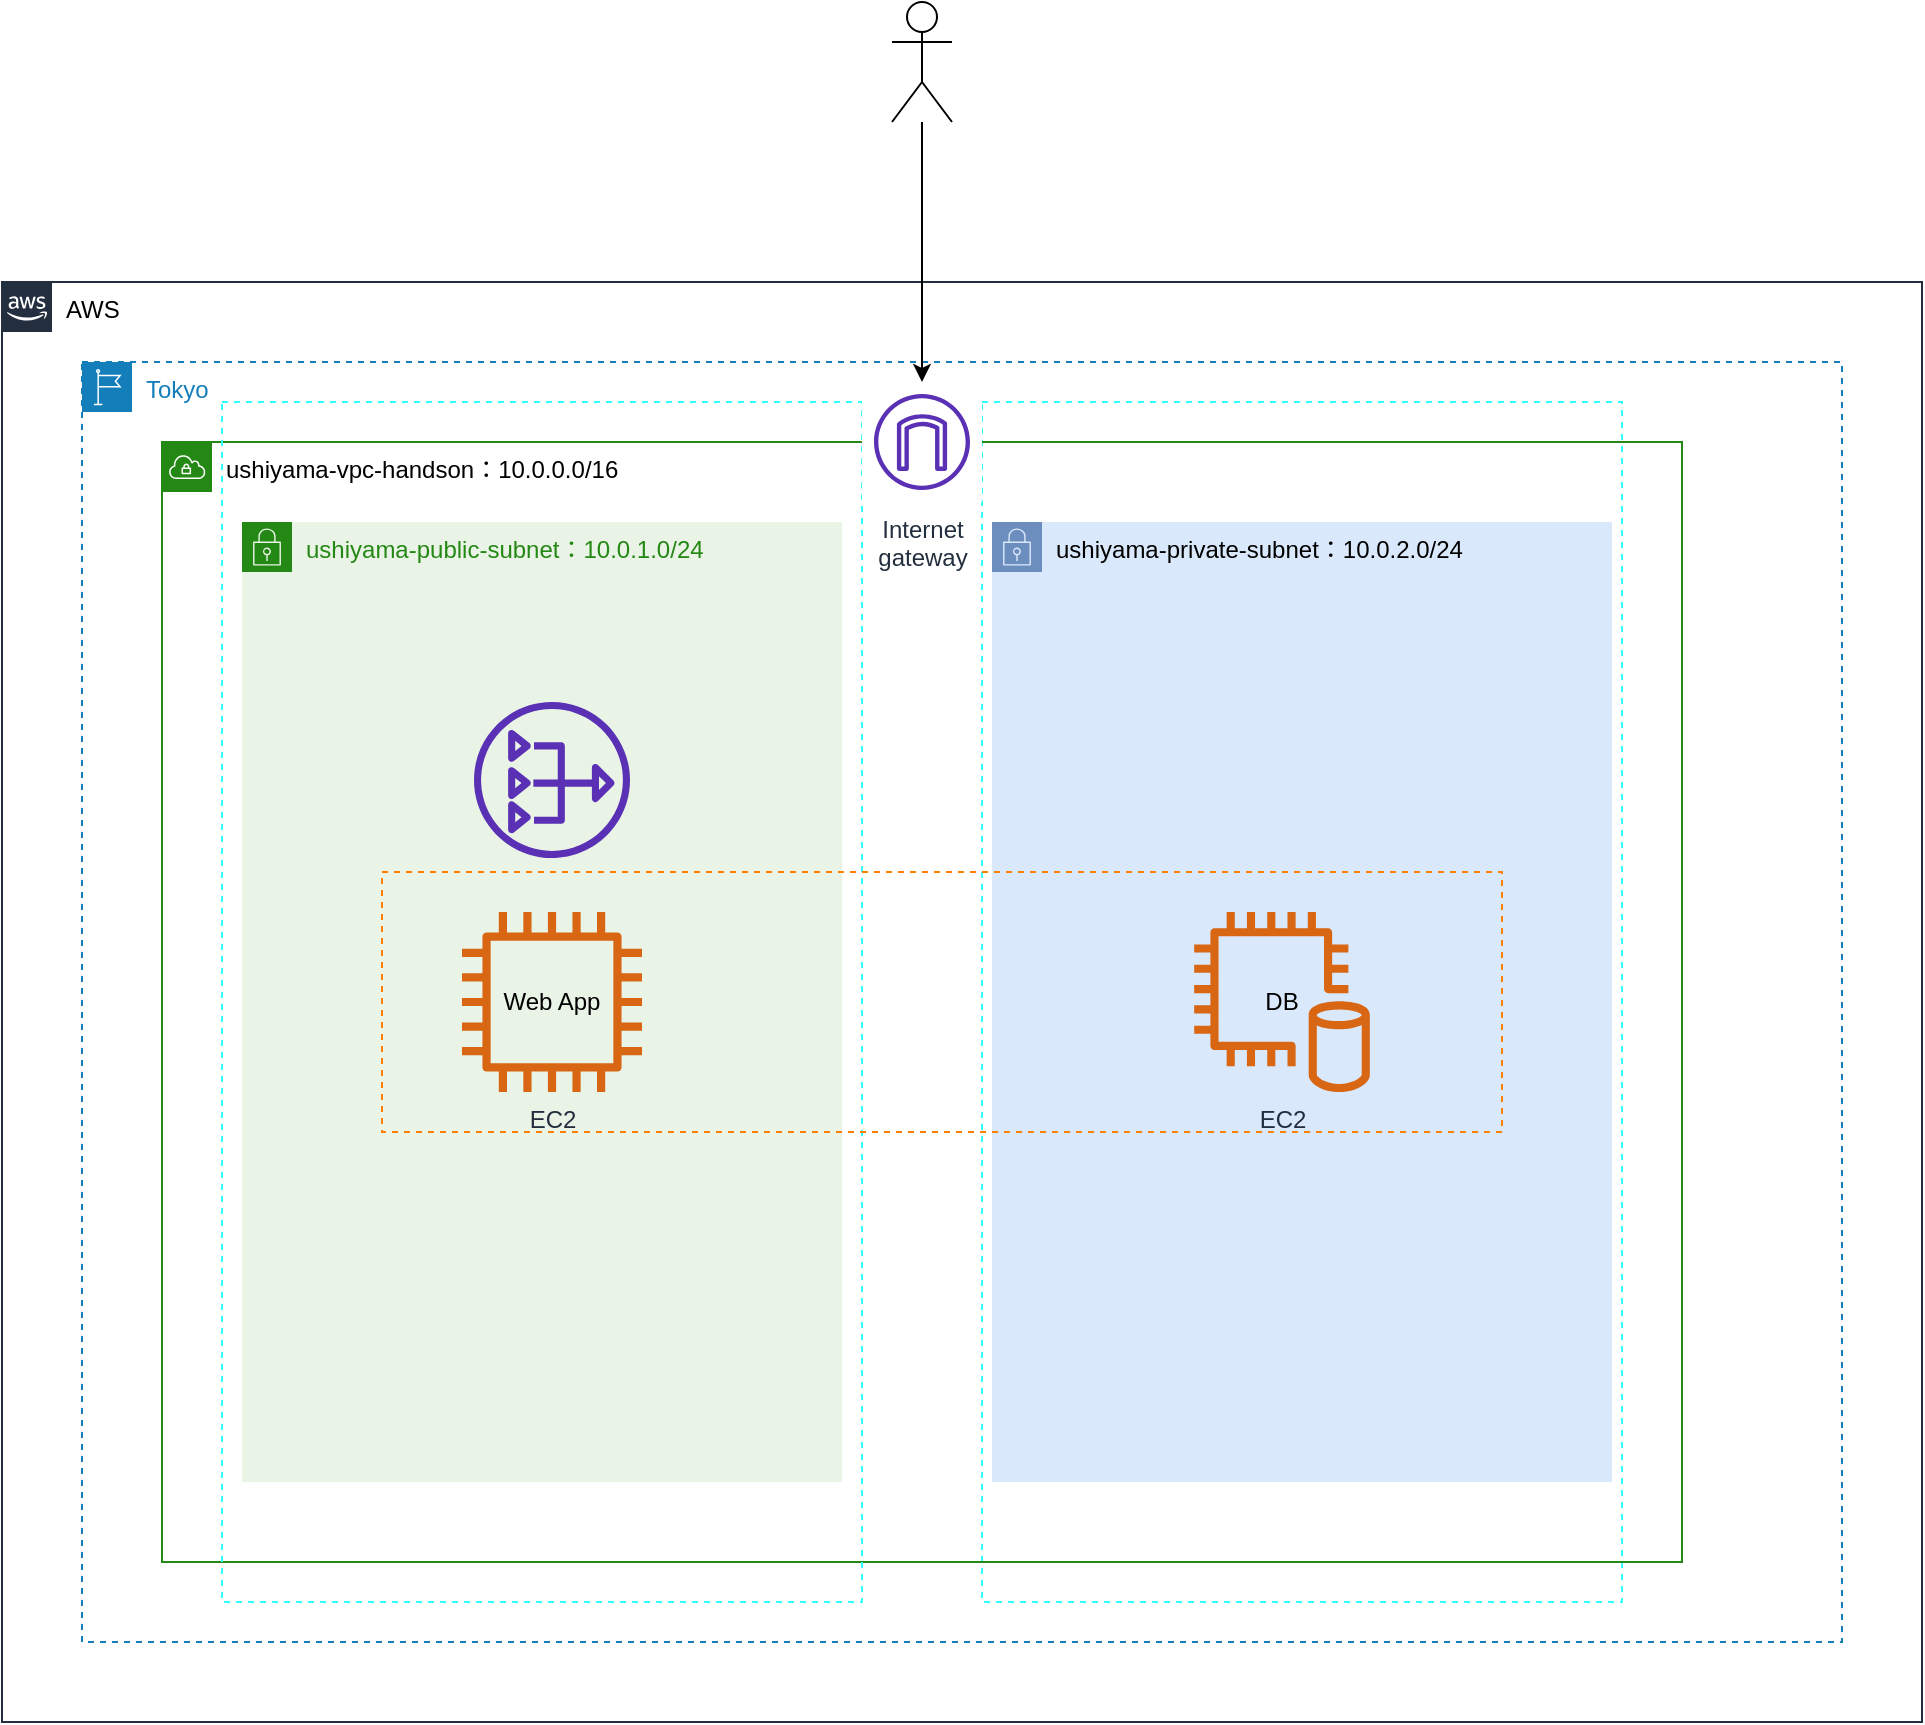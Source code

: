 <mxfile version="14.4.3" type="github"><diagram id="ge3Hdl6C4HLoaWSjNdBC" name="Page-1"><mxGraphModel dx="1422" dy="1931" grid="1" gridSize="10" guides="1" tooltips="1" connect="1" arrows="1" fold="1" page="1" pageScale="1" pageWidth="827" pageHeight="1169" math="0" shadow="0"><root><mxCell id="0"/><mxCell id="1" parent="0"/><mxCell id="DC0jdi7d8Usiqy354aEX-43" value="Tokyo" style="points=[[0,0],[0.25,0],[0.5,0],[0.75,0],[1,0],[1,0.25],[1,0.5],[1,0.75],[1,1],[0.75,1],[0.5,1],[0.25,1],[0,1],[0,0.75],[0,0.5],[0,0.25]];outlineConnect=0;gradientColor=none;html=1;whiteSpace=wrap;fontSize=12;fontStyle=0;shape=mxgraph.aws4.group;grIcon=mxgraph.aws4.group_region;strokeColor=#147EBA;fillColor=none;verticalAlign=top;align=left;spacingLeft=30;fontColor=#147EBA;dashed=1;" vertex="1" parent="1"><mxGeometry x="40" y="40" width="880" height="640" as="geometry"/></mxCell><mxCell id="DC0jdi7d8Usiqy354aEX-39" value="" style="fillColor=none;dashed=1;verticalAlign=top;fontStyle=0;fontColor=#5A6C86;strokeColor=#33FFFF;" vertex="1" parent="1"><mxGeometry x="490" y="60" width="320" height="600" as="geometry"/></mxCell><mxCell id="DC0jdi7d8Usiqy354aEX-9" value="&lt;font color=&quot;#000000&quot;&gt;AWS&lt;/font&gt;" style="points=[[0,0],[0.25,0],[0.5,0],[0.75,0],[1,0],[1,0.25],[1,0.5],[1,0.75],[1,1],[0.75,1],[0.5,1],[0.25,1],[0,1],[0,0.75],[0,0.5],[0,0.25]];outlineConnect=0;gradientColor=none;html=1;whiteSpace=wrap;fontSize=12;fontStyle=0;shape=mxgraph.aws4.group;grIcon=mxgraph.aws4.group_aws_cloud_alt;strokeColor=#232F3E;fillColor=none;verticalAlign=top;align=left;spacingLeft=30;fontColor=#232F3E;dashed=0;" vertex="1" parent="1"><mxGeometry width="960" height="720" as="geometry"/></mxCell><mxCell id="DC0jdi7d8Usiqy354aEX-10" value="&lt;font color=&quot;#000000&quot;&gt;ushiyama-vpc-handson：10.0.0.0/16&lt;/font&gt;" style="points=[[0,0],[0.25,0],[0.5,0],[0.75,0],[1,0],[1,0.25],[1,0.5],[1,0.75],[1,1],[0.75,1],[0.5,1],[0.25,1],[0,1],[0,0.75],[0,0.5],[0,0.25]];outlineConnect=0;gradientColor=none;html=1;whiteSpace=wrap;fontSize=12;fontStyle=0;shape=mxgraph.aws4.group;grIcon=mxgraph.aws4.group_vpc;strokeColor=#248814;fillColor=none;verticalAlign=top;align=left;spacingLeft=30;fontColor=#AAB7B8;dashed=0;" vertex="1" parent="1"><mxGeometry x="80" y="80" width="760" height="560" as="geometry"/></mxCell><mxCell id="DC0jdi7d8Usiqy354aEX-13" value="" style="fillColor=none;dashed=1;verticalAlign=top;fontStyle=0;fontColor=#5A6C86;strokeColor=#33FFFF;" vertex="1" parent="1"><mxGeometry x="110" y="60" width="320" height="600" as="geometry"/></mxCell><mxCell id="DC0jdi7d8Usiqy354aEX-11" value="ushiyama-public-subnet：10.0.1.0/24" style="points=[[0,0],[0.25,0],[0.5,0],[0.75,0],[1,0],[1,0.25],[1,0.5],[1,0.75],[1,1],[0.75,1],[0.5,1],[0.25,1],[0,1],[0,0.75],[0,0.5],[0,0.25]];outlineConnect=0;gradientColor=none;html=1;whiteSpace=wrap;fontSize=12;fontStyle=0;shape=mxgraph.aws4.group;grIcon=mxgraph.aws4.group_security_group;grStroke=0;strokeColor=#248814;fillColor=#E9F3E6;verticalAlign=top;align=left;spacingLeft=30;fontColor=#248814;dashed=0;" vertex="1" parent="1"><mxGeometry x="120" y="120" width="300" height="480" as="geometry"/></mxCell><mxCell id="DC0jdi7d8Usiqy354aEX-12" value="ushiyama-private-subnet：10.0.2.0/24" style="points=[[0,0],[0.25,0],[0.5,0],[0.75,0],[1,0],[1,0.25],[1,0.5],[1,0.75],[1,1],[0.75,1],[0.5,1],[0.25,1],[0,1],[0,0.75],[0,0.5],[0,0.25]];outlineConnect=0;html=1;whiteSpace=wrap;fontSize=12;fontStyle=0;shape=mxgraph.aws4.group;grIcon=mxgraph.aws4.group_security_group;grStroke=0;strokeColor=#6c8ebf;verticalAlign=top;align=left;spacingLeft=30;dashed=0;fillColor=#dae8fc;" vertex="1" parent="1"><mxGeometry x="495" y="120" width="310" height="480" as="geometry"/></mxCell><mxCell id="DC0jdi7d8Usiqy354aEX-18" value="" style="group" vertex="1" connectable="0" parent="1"><mxGeometry x="230" y="315" width="90" height="90" as="geometry"/></mxCell><mxCell id="DC0jdi7d8Usiqy354aEX-14" value="EC2" style="outlineConnect=0;fontColor=#232F3E;gradientColor=none;fillColor=#D86613;strokeColor=none;dashed=0;verticalLabelPosition=bottom;verticalAlign=top;align=center;html=1;fontSize=12;fontStyle=0;aspect=fixed;pointerEvents=1;shape=mxgraph.aws4.instance2;" vertex="1" parent="DC0jdi7d8Usiqy354aEX-18"><mxGeometry width="90" height="90" as="geometry"/></mxCell><mxCell id="DC0jdi7d8Usiqy354aEX-15" value="Web App" style="text;html=1;strokeColor=none;fillColor=none;align=center;verticalAlign=middle;whiteSpace=wrap;rounded=0;" vertex="1" parent="DC0jdi7d8Usiqy354aEX-18"><mxGeometry x="15" y="35" width="60" height="20" as="geometry"/></mxCell><mxCell id="DC0jdi7d8Usiqy354aEX-23" value="" style="group" vertex="1" connectable="0" parent="1"><mxGeometry x="595" y="315" width="155" height="110" as="geometry"/></mxCell><mxCell id="DC0jdi7d8Usiqy354aEX-19" value="EC2" style="outlineConnect=0;fontColor=#232F3E;gradientColor=none;fillColor=#D86613;strokeColor=none;dashed=0;verticalLabelPosition=bottom;verticalAlign=top;align=center;html=1;fontSize=12;fontStyle=0;aspect=fixed;pointerEvents=1;shape=mxgraph.aws4.db_on_instance2;" vertex="1" parent="DC0jdi7d8Usiqy354aEX-23"><mxGeometry width="90" height="90" as="geometry"/></mxCell><mxCell id="DC0jdi7d8Usiqy354aEX-22" value="DB" style="text;html=1;strokeColor=none;fillColor=none;align=center;verticalAlign=middle;whiteSpace=wrap;rounded=0;" vertex="1" parent="DC0jdi7d8Usiqy354aEX-23"><mxGeometry x="25" y="35" width="40" height="20" as="geometry"/></mxCell><mxCell id="DC0jdi7d8Usiqy354aEX-37" value="" style="fillColor=none;dashed=1;verticalAlign=top;fontStyle=0;fontColor=#5A6C86;align=center;strokeColor=#FF8000;" vertex="1" parent="DC0jdi7d8Usiqy354aEX-23"><mxGeometry x="-405" y="-20" width="560" height="130" as="geometry"/></mxCell><mxCell id="DC0jdi7d8Usiqy354aEX-24" value="Internet&#10;gateway" style="outlineConnect=0;fontColor=#232F3E;gradientColor=none;fillColor=#ffffff;dashed=0;verticalLabelPosition=bottom;verticalAlign=top;align=center;html=1;fontSize=12;fontStyle=0;aspect=fixed;shape=mxgraph.aws4.resourceIcon;resIcon=mxgraph.aws4.internet_gateway;strokeColor=#5A30B5;" vertex="1" parent="1"><mxGeometry x="430" y="50" width="60" height="60" as="geometry"/></mxCell><mxCell id="DC0jdi7d8Usiqy354aEX-31" style="edgeStyle=orthogonalEdgeStyle;rounded=0;orthogonalLoop=1;jettySize=auto;html=1;startArrow=none;startFill=0;" edge="1" parent="1" source="DC0jdi7d8Usiqy354aEX-28" target="DC0jdi7d8Usiqy354aEX-24"><mxGeometry relative="1" as="geometry"/></mxCell><mxCell id="DC0jdi7d8Usiqy354aEX-28" value="&lt;br&gt;" style="shape=umlActor;verticalLabelPosition=bottom;verticalAlign=top;html=1;outlineConnect=0;align=center;" vertex="1" parent="1"><mxGeometry x="445" y="-140" width="30" height="60" as="geometry"/></mxCell><mxCell id="DC0jdi7d8Usiqy354aEX-33" value="" style="outlineConnect=0;fontColor=#232F3E;gradientColor=none;fillColor=#5A30B5;strokeColor=none;dashed=0;verticalLabelPosition=bottom;verticalAlign=top;align=center;html=1;fontSize=12;fontStyle=0;aspect=fixed;pointerEvents=1;shape=mxgraph.aws4.nat_gateway;" vertex="1" parent="1"><mxGeometry x="236" y="210" width="78" height="78" as="geometry"/></mxCell></root></mxGraphModel></diagram></mxfile>